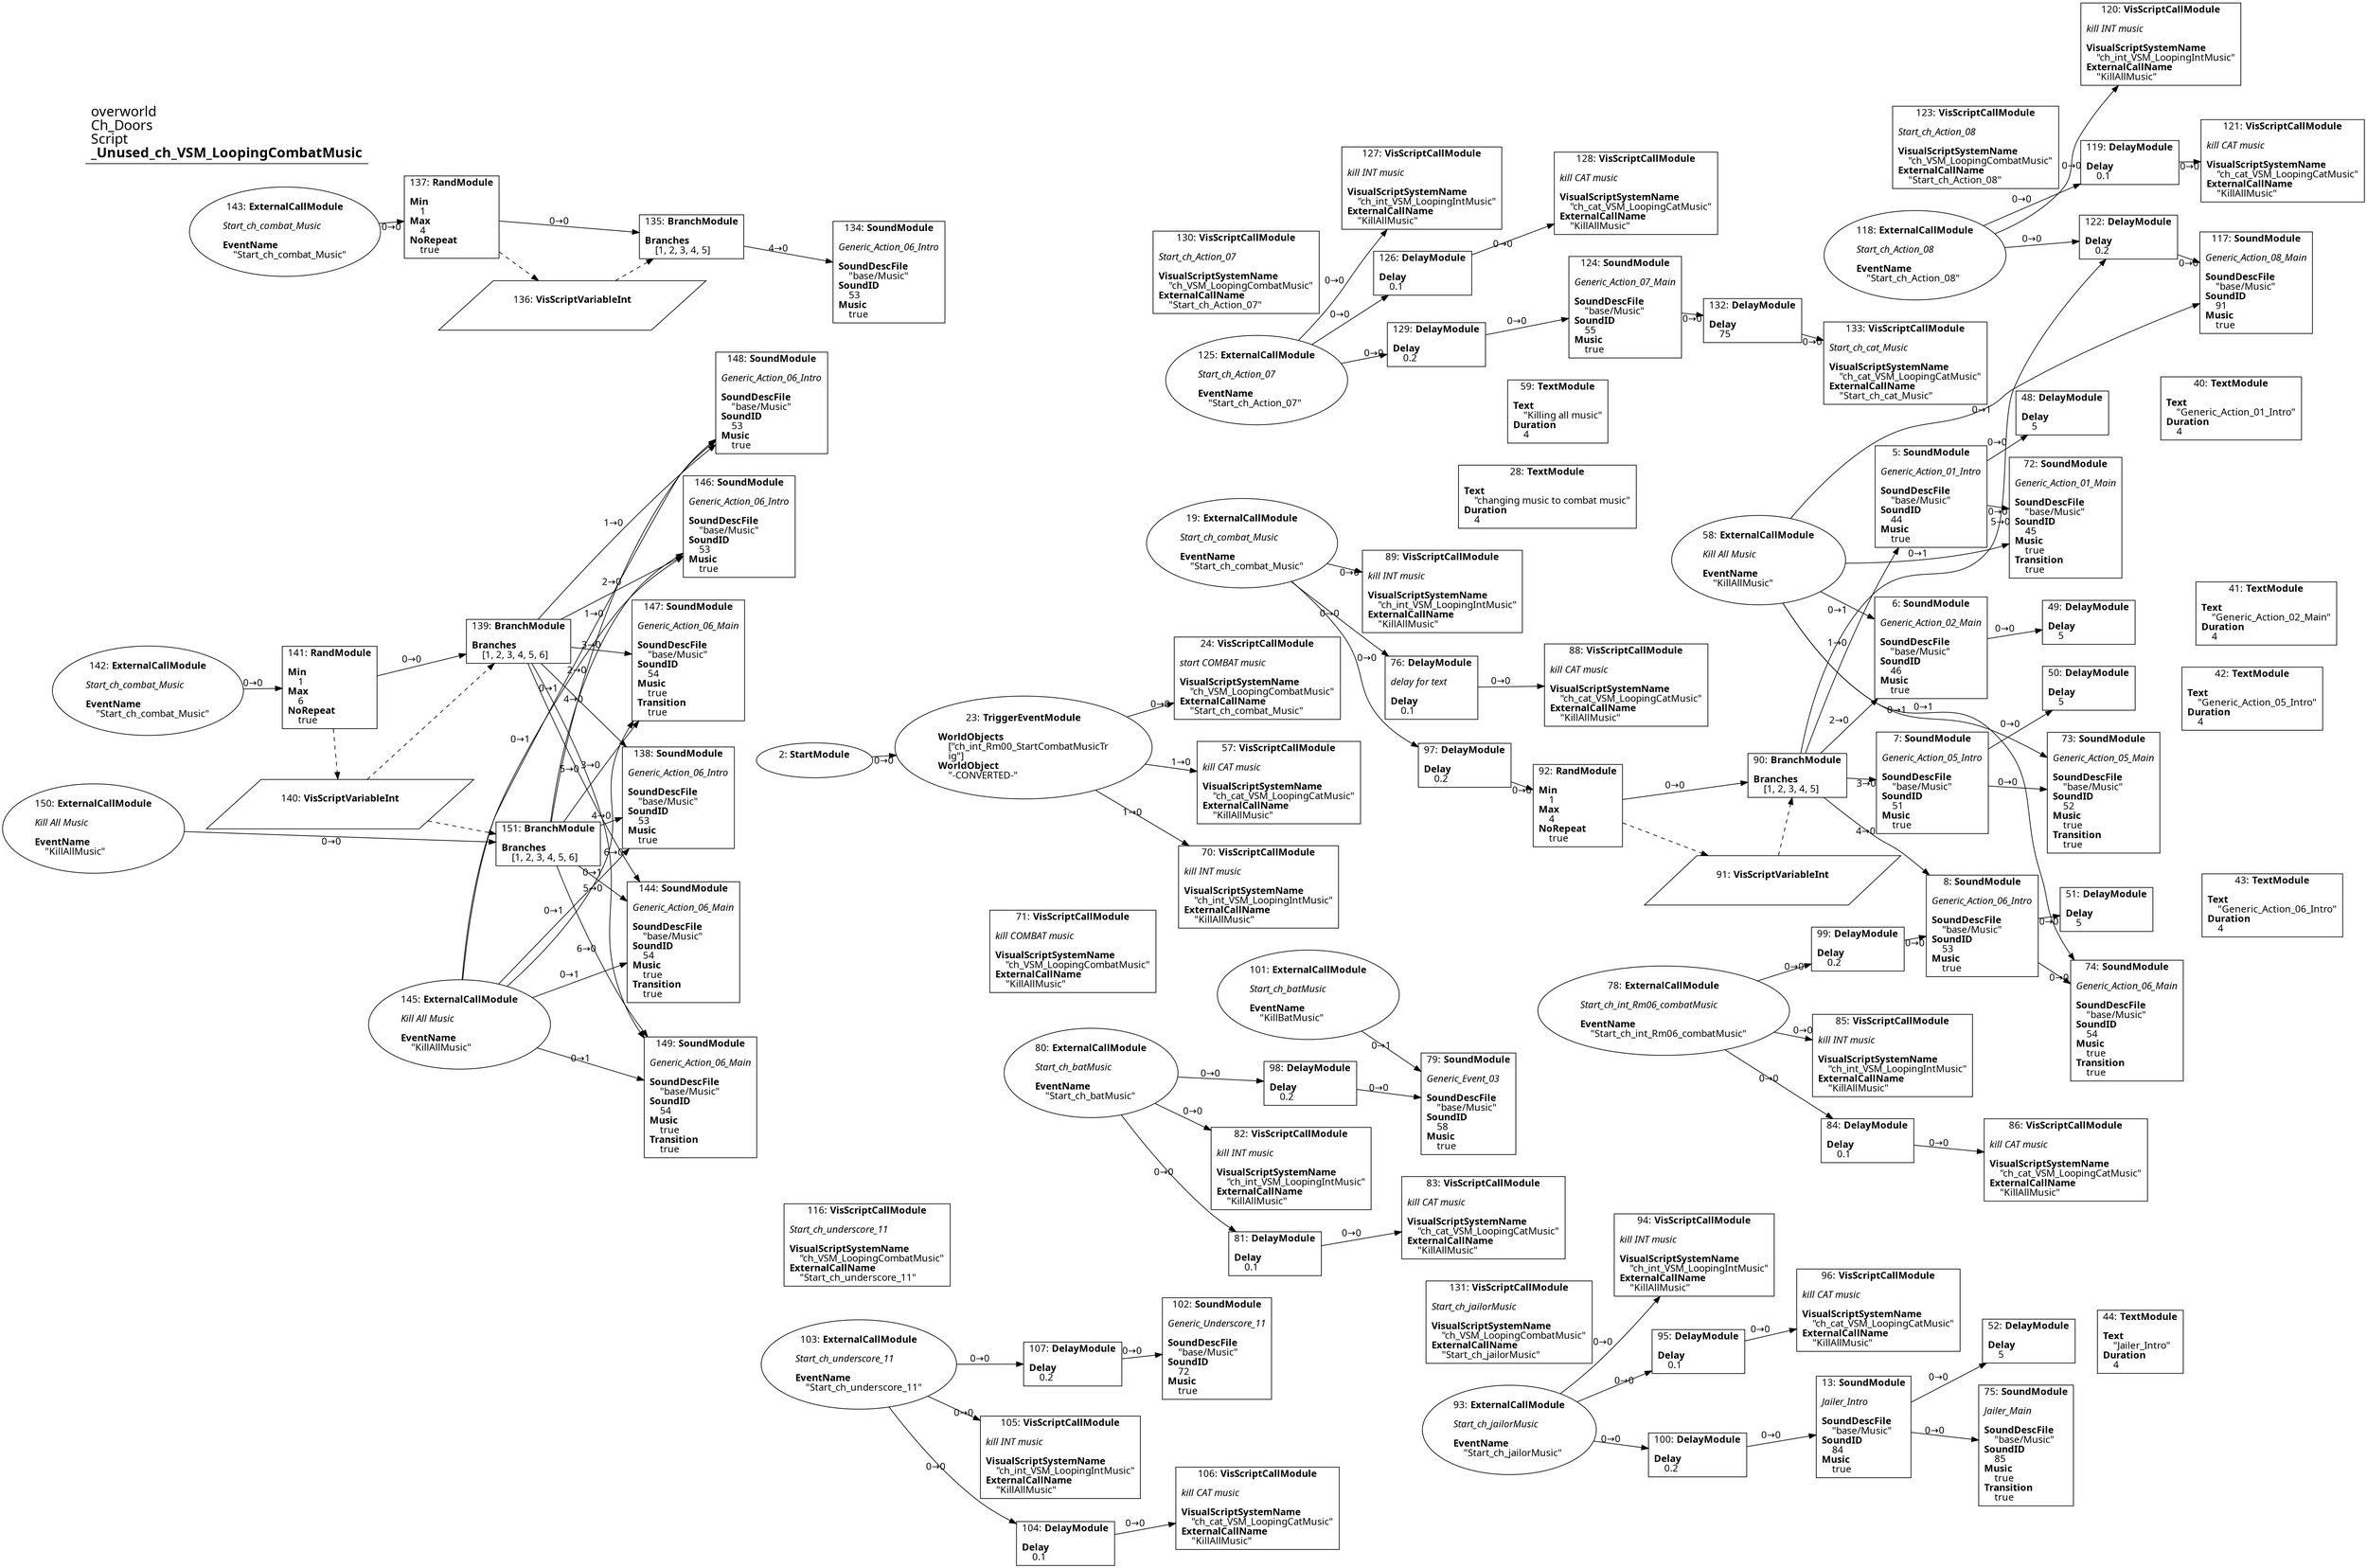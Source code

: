 digraph {
    layout = fdp;
    overlap = prism;
    sep = "+16";
    splines = spline;

    node [ shape = box ];

    graph [ fontname = "Segoe UI" ];
    node [ fontname = "Segoe UI" ];
    edge [ fontname = "Segoe UI" ];

    2 [ label = <2: <b>StartModule</b><br/><br/>> ];
    2 [ shape = oval ]
    2 [ pos = "-0.46400002,0.42100003!" ];
    2 -> 23 [ label = "0→0" ];

    5 [ label = <5: <b>SoundModule</b><br/><br/><i>Generic_Action_01_Intro<br align="left"/></i><br align="left"/><b>SoundDescFile</b><br align="left"/>    &quot;base/Music&quot;<br align="left"/><b>SoundID</b><br align="left"/>    44<br align="left"/><b>Music</b><br align="left"/>    true<br align="left"/>> ];
    5 [ pos = "1.023,1.184!" ];
    5 -> 48 [ label = "0→0" ];
    5 -> 72 [ label = "0→0" ];

    6 [ label = <6: <b>SoundModule</b><br/><br/><i>Generic_Action_02_Main<br align="left"/></i><br align="left"/><b>SoundDescFile</b><br align="left"/>    &quot;base/Music&quot;<br align="left"/><b>SoundID</b><br align="left"/>    46<br align="left"/><b>Music</b><br align="left"/>    true<br align="left"/>> ];
    6 [ pos = "1.021,0.90900004!" ];
    6 -> 49 [ label = "0→0" ];

    7 [ label = <7: <b>SoundModule</b><br/><br/><i>Generic_Action_05_Intro<br align="left"/></i><br align="left"/><b>SoundDescFile</b><br align="left"/>    &quot;base/Music&quot;<br align="left"/><b>SoundID</b><br align="left"/>    51<br align="left"/><b>Music</b><br align="left"/>    true<br align="left"/>> ];
    7 [ pos = "1.026,0.64000005!" ];
    7 -> 50 [ label = "0→0" ];
    7 -> 73 [ label = "0→0" ];

    8 [ label = <8: <b>SoundModule</b><br/><br/><i>Generic_Action_06_Intro<br align="left"/></i><br align="left"/><b>SoundDescFile</b><br align="left"/>    &quot;base/Music&quot;<br align="left"/><b>SoundID</b><br align="left"/>    53<br align="left"/><b>Music</b><br align="left"/>    true<br align="left"/>> ];
    8 [ pos = "1.014,0.42600003!" ];
    8 -> 51 [ label = "0→0" ];
    8 -> 74 [ label = "0→0" ];

    13 [ label = <13: <b>SoundModule</b><br/><br/><i>Jailer_Intro<br align="left"/></i><br align="left"/><b>SoundDescFile</b><br align="left"/>    &quot;base/Music&quot;<br align="left"/><b>SoundID</b><br align="left"/>    84<br align="left"/><b>Music</b><br align="left"/>    true<br align="left"/>> ];
    13 [ pos = "0.683,-0.51000005!" ];
    13 -> 52 [ label = "0→0" ];
    13 -> 75 [ label = "0→0" ];

    19 [ label = <19: <b>ExternalCallModule</b><br/><br/><i>Start_ch_combat_Music<br align="left"/></i><br align="left"/><b>EventName</b><br align="left"/>    &quot;Start_ch_combat_Music&quot;<br align="left"/>> ];
    19 [ shape = oval ]
    19 [ pos = "-0.123,0.71500003!" ];
    19 -> 97 [ label = "0→0" ];
    19 -> 76 [ label = "0→0" ];
    19 -> 89 [ label = "0→0" ];

    23 [ label = <23: <b>TriggerEventModule</b><br/><br/><b>WorldObjects</b><br align="left"/>    [&quot;ch_int_Rm00_StartCombatMusicTr<br align="left"/>    ig&quot;]<br align="left"/><b>WorldObject</b><br align="left"/>    &quot;-CONVERTED-&quot;<br align="left"/>> ];
    23 [ shape = oval ]
    23 [ pos = "-0.30900002,0.42100003!" ];
    23 -> 24 [ label = "0→0" ];
    23 -> 57 [ label = "1→0" ];
    23 -> 70 [ label = "1→0" ];

    24 [ label = <24: <b>VisScriptCallModule</b><br/><br/><i>start COMBAT music<br align="left"/></i><br align="left"/><b>VisualScriptSystemName</b><br align="left"/>    &quot;ch_VSM_LoopingCombatMusic&quot;<br align="left"/><b>ExternalCallName</b><br align="left"/>    &quot;Start_ch_combat_Music&quot;<br align="left"/>> ];
    24 [ pos = "-0.059000004,0.46!" ];

    28 [ label = <28: <b>TextModule</b><br/><br/><b>Text</b><br align="left"/>    &quot;changing music to combat music&quot;<br align="left"/><b>Duration</b><br align="left"/>    4<br align="left"/>> ];
    28 [ pos = "0.351,0.94600004!" ];

    40 [ label = <40: <b>TextModule</b><br/><br/><b>Text</b><br align="left"/>    &quot;Generic_Action_01_Intro&quot;<br align="left"/><b>Duration</b><br align="left"/>    4<br align="left"/>> ];
    40 [ pos = "1.4610001,1.297!" ];

    41 [ label = <41: <b>TextModule</b><br/><br/><b>Text</b><br align="left"/>    &quot;Generic_Action_02_Main&quot;<br align="left"/><b>Duration</b><br align="left"/>    4<br align="left"/>> ];
    41 [ pos = "1.4660001,1.013!" ];

    42 [ label = <42: <b>TextModule</b><br/><br/><b>Text</b><br align="left"/>    &quot;Generic_Action_05_Intro&quot;<br align="left"/><b>Duration</b><br align="left"/>    4<br align="left"/>> ];
    42 [ pos = "1.4770001,0.757!" ];

    43 [ label = <43: <b>TextModule</b><br/><br/><b>Text</b><br align="left"/>    &quot;Generic_Action_06_Intro&quot;<br align="left"/><b>Duration</b><br align="left"/>    4<br align="left"/>> ];
    43 [ pos = "1.4820001,0.46500003!" ];

    44 [ label = <44: <b>TextModule</b><br/><br/><b>Text</b><br align="left"/>    &quot;Jailer_Intro&quot;<br align="left"/><b>Duration</b><br align="left"/>    4<br align="left"/>> ];
    44 [ pos = "1.1420001,-0.45000002!" ];

    48 [ label = <48: <b>DelayModule</b><br/><br/><b>Delay</b><br align="left"/>    5<br align="left"/>> ];
    48 [ pos = "1.274,1.297!" ];

    49 [ label = <49: <b>DelayModule</b><br/><br/><b>Delay</b><br align="left"/>    5<br align="left"/>> ];
    49 [ pos = "1.276,1.013!" ];

    50 [ label = <50: <b>DelayModule</b><br/><br/><b>Delay</b><br align="left"/>    5<br align="left"/>> ];
    50 [ pos = "1.2750001,0.757!" ];

    51 [ label = <51: <b>DelayModule</b><br/><br/><b>Delay</b><br align="left"/>    5<br align="left"/>> ];
    51 [ pos = "1.2700001,0.46500003!" ];

    52 [ label = <52: <b>DelayModule</b><br/><br/><b>Delay</b><br align="left"/>    5<br align="left"/>> ];
    52 [ pos = "0.93200004,-0.45000002!" ];

    57 [ label = <57: <b>VisScriptCallModule</b><br/><br/><i>kill CAT music<br align="left"/></i><br align="left"/><b>VisualScriptSystemName</b><br align="left"/>    &quot;ch_cat_VSM_LoopingCatMusic&quot;<br align="left"/><b>ExternalCallName</b><br align="left"/>    &quot;KillAllMusic&quot;<br align="left"/>> ];
    57 [ pos = "-0.055000003,0.36200002!" ];

    58 [ label = <58: <b>ExternalCallModule</b><br/><br/><i>Kill All Music<br align="left"/></i><br align="left"/><b>EventName</b><br align="left"/>    &quot;KillAllMusic&quot;<br align="left"/>> ];
    58 [ shape = oval ]
    58 [ pos = "0.596,0.88600004!" ];
    58 -> 72 [ label = "0→1" ];
    58 -> 73 [ label = "0→1" ];
    58 -> 6 [ label = "0→1" ];
    58 -> 74 [ label = "0→1" ];
    58 -> 117 [ label = "0→1" ];

    59 [ label = <59: <b>TextModule</b><br/><br/><b>Text</b><br align="left"/>    &quot;Killing all music&quot;<br align="left"/><b>Duration</b><br align="left"/>    4<br align="left"/>> ];
    59 [ pos = "0.36100003,1.0120001!" ];

    70 [ label = <70: <b>VisScriptCallModule</b><br/><br/><i>kill INT music<br align="left"/></i><br align="left"/><b>VisualScriptSystemName</b><br align="left"/>    &quot;ch_int_VSM_LoopingIntMusic&quot;<br align="left"/><b>ExternalCallName</b><br align="left"/>    &quot;KillAllMusic&quot;<br align="left"/>> ];
    70 [ pos = "-0.057000004,0.279!" ];

    71 [ label = <71: <b>VisScriptCallModule</b><br/><br/><i>kill COMBAT music<br align="left"/></i><br align="left"/><b>VisualScriptSystemName</b><br align="left"/>    &quot;ch_VSM_LoopingCombatMusic&quot;<br align="left"/><b>ExternalCallName</b><br align="left"/>    &quot;KillAllMusic&quot;<br align="left"/>> ];
    71 [ pos = "-0.21400002,0.17600001!" ];

    72 [ label = <72: <b>SoundModule</b><br/><br/><i>Generic_Action_01_Main<br align="left"/></i><br align="left"/><b>SoundDescFile</b><br align="left"/>    &quot;base/Music&quot;<br align="left"/><b>SoundID</b><br align="left"/>    45<br align="left"/><b>Music</b><br align="left"/>    true<br align="left"/><b>Transition</b><br align="left"/>    true<br align="left"/>> ];
    72 [ pos = "1.266,1.1520001!" ];

    73 [ label = <73: <b>SoundModule</b><br/><br/><i>Generic_Action_05_Main<br align="left"/></i><br align="left"/><b>SoundDescFile</b><br align="left"/>    &quot;base/Music&quot;<br align="left"/><b>SoundID</b><br align="left"/>    52<br align="left"/><b>Music</b><br align="left"/>    true<br align="left"/><b>Transition</b><br align="left"/>    true<br align="left"/>> ];
    73 [ pos = "1.274,0.61200005!" ];

    74 [ label = <74: <b>SoundModule</b><br/><br/><i>Generic_Action_06_Main<br align="left"/></i><br align="left"/><b>SoundDescFile</b><br align="left"/>    &quot;base/Music&quot;<br align="left"/><b>SoundID</b><br align="left"/>    54<br align="left"/><b>Music</b><br align="left"/>    true<br align="left"/><b>Transition</b><br align="left"/>    true<br align="left"/>> ];
    74 [ pos = "1.273,0.319!" ];

    75 [ label = <75: <b>SoundModule</b><br/><br/><i>Jailer_Main<br align="left"/></i><br align="left"/><b>SoundDescFile</b><br align="left"/>    &quot;base/Music&quot;<br align="left"/><b>SoundID</b><br align="left"/>    85<br align="left"/><b>Music</b><br align="left"/>    true<br align="left"/><b>Transition</b><br align="left"/>    true<br align="left"/>> ];
    75 [ pos = "0.929,-0.60800004!" ];

    76 [ label = <76: <b>DelayModule</b><br/><br/><i>delay for text<br align="left"/></i><br align="left"/><b>Delay</b><br align="left"/>    0.1<br align="left"/>> ];
    76 [ pos = "0.22200002,0.71300006!" ];
    76 -> 88 [ label = "0→0" ];

    78 [ label = <78: <b>ExternalCallModule</b><br/><br/><i>Start_ch_int_Rm06_combatMusic<br align="left"/></i><br align="left"/><b>EventName</b><br align="left"/>    &quot;Start_ch_int_Rm06_combatMusic&quot;<br align="left"/>> ];
    78 [ shape = oval ]
    78 [ pos = "0.43100002,0.19000001!" ];
    78 -> 85 [ label = "0→0" ];
    78 -> 84 [ label = "0→0" ];
    78 -> 99 [ label = "0→0" ];

    79 [ label = <79: <b>SoundModule</b><br/><br/><i>Generic_Event_03<br align="left"/></i><br align="left"/><b>SoundDescFile</b><br align="left"/>    &quot;base/Music&quot;<br align="left"/><b>SoundID</b><br align="left"/>    58<br align="left"/><b>Music</b><br align="left"/>    true<br align="left"/>> ];
    79 [ pos = "0.24300002,0.055000003!" ];

    80 [ label = <80: <b>ExternalCallModule</b><br/><br/><i>Start_ch_batMusic<br align="left"/></i><br align="left"/><b>EventName</b><br align="left"/>    &quot;Start_ch_batMusic&quot;<br align="left"/>> ];
    80 [ shape = oval ]
    80 [ pos = "-0.201,0.055000003!" ];
    80 -> 81 [ label = "0→0" ];
    80 -> 82 [ label = "0→0" ];
    80 -> 98 [ label = "0→0" ];

    81 [ label = <81: <b>DelayModule</b><br/><br/><b>Delay</b><br align="left"/>    0.1<br align="left"/>> ];
    81 [ pos = "0.036000002,-0.171!" ];
    81 -> 83 [ label = "0→0" ];

    82 [ label = <82: <b>VisScriptCallModule</b><br/><br/><i>kill INT music<br align="left"/></i><br align="left"/><b>VisualScriptSystemName</b><br align="left"/>    &quot;ch_int_VSM_LoopingIntMusic&quot;<br align="left"/><b>ExternalCallName</b><br align="left"/>    &quot;KillAllMusic&quot;<br align="left"/>> ];
    82 [ pos = "0.054,-0.11100001!" ];

    83 [ label = <83: <b>VisScriptCallModule</b><br/><br/><i>kill CAT music<br align="left"/></i><br align="left"/><b>VisualScriptSystemName</b><br align="left"/>    &quot;ch_cat_VSM_LoopingCatMusic&quot;<br align="left"/><b>ExternalCallName</b><br align="left"/>    &quot;KillAllMusic&quot;<br align="left"/>> ];
    83 [ pos = "0.23300001,-0.171!" ];

    84 [ label = <84: <b>DelayModule</b><br/><br/><b>Delay</b><br align="left"/>    0.1<br align="left"/>> ];
    84 [ pos = "0.67800003,0.094000004!" ];
    84 -> 86 [ label = "0→0" ];

    85 [ label = <85: <b>VisScriptCallModule</b><br/><br/><i>kill INT music<br align="left"/></i><br align="left"/><b>VisualScriptSystemName</b><br align="left"/>    &quot;ch_int_VSM_LoopingIntMusic&quot;<br align="left"/><b>ExternalCallName</b><br align="left"/>    &quot;KillAllMusic&quot;<br align="left"/>> ];
    85 [ pos = "0.70000005,0.16600001!" ];

    86 [ label = <86: <b>VisScriptCallModule</b><br/><br/><i>kill CAT music<br align="left"/></i><br align="left"/><b>VisualScriptSystemName</b><br align="left"/>    &quot;ch_cat_VSM_LoopingCatMusic&quot;<br align="left"/><b>ExternalCallName</b><br align="left"/>    &quot;KillAllMusic&quot;<br align="left"/>> ];
    86 [ pos = "0.87500006,0.094000004!" ];

    88 [ label = <88: <b>VisScriptCallModule</b><br/><br/><i>kill CAT music<br align="left"/></i><br align="left"/><b>VisualScriptSystemName</b><br align="left"/>    &quot;ch_cat_VSM_LoopingCatMusic&quot;<br align="left"/><b>ExternalCallName</b><br align="left"/>    &quot;KillAllMusic&quot;<br align="left"/>> ];
    88 [ pos = "0.41900003,0.71300006!" ];

    89 [ label = <89: <b>VisScriptCallModule</b><br/><br/><i>kill INT music<br align="left"/></i><br align="left"/><b>VisualScriptSystemName</b><br align="left"/>    &quot;ch_int_VSM_LoopingIntMusic&quot;<br align="left"/><b>ExternalCallName</b><br align="left"/>    &quot;KillAllMusic&quot;<br align="left"/>> ];
    89 [ pos = "0.223,0.79600006!" ];

    90 [ label = <90: <b>BranchModule</b><br/><br/><b>Branches</b><br align="left"/>    [1, 2, 3, 4, 5]<br align="left"/>> ];
    90 [ pos = "0.70000005,0.56600004!" ];
    90 -> 5 [ label = "1→0" ];
    90 -> 6 [ label = "2→0" ];
    90 -> 7 [ label = "3→0" ];
    90 -> 8 [ label = "4→0" ];
    90 -> 122 [ label = "5→0" ];
    91 -> 90 [ style = dashed ];

    91 [ label = <91: <b>VisScriptVariableInt</b><br/><br/>> ];
    91 [ shape = parallelogram ]
    91 [ pos = "0.58400005,0.45000002!" ];

    92 [ label = <92: <b>RandModule</b><br/><br/><b>Min</b><br align="left"/>    1<br align="left"/><b>Max</b><br align="left"/>    4<br align="left"/><b>NoRepeat</b><br align="left"/>    true<br align="left"/>> ];
    92 [ pos = "0.39400002,0.56600004!" ];
    92 -> 90 [ label = "0→0" ];
    92 -> 91 [ style = dashed ];

    93 [ label = <93: <b>ExternalCallModule</b><br/><br/><i>Start_ch_jailorMusic<br align="left"/></i><br align="left"/><b>EventName</b><br align="left"/>    &quot;Start_ch_jailorMusic&quot;<br align="left"/>> ];
    93 [ shape = oval ]
    93 [ pos = "0.259,-0.35900003!" ];
    93 -> 94 [ label = "0→0" ];
    93 -> 95 [ label = "0→0" ];
    93 -> 100 [ label = "0→0" ];

    94 [ label = <94: <b>VisScriptCallModule</b><br/><br/><i>kill INT music<br align="left"/></i><br align="left"/><b>VisualScriptSystemName</b><br align="left"/>    &quot;ch_int_VSM_LoopingIntMusic&quot;<br align="left"/><b>ExternalCallName</b><br align="left"/>    &quot;KillAllMusic&quot;<br align="left"/>> ];
    94 [ pos = "0.49500003,-0.294!" ];

    95 [ label = <95: <b>DelayModule</b><br/><br/><b>Delay</b><br align="left"/>    0.1<br align="left"/>> ];
    95 [ pos = "0.49400002,-0.35900003!" ];
    95 -> 96 [ label = "0→0" ];

    96 [ label = <96: <b>VisScriptCallModule</b><br/><br/><i>kill CAT music<br align="left"/></i><br align="left"/><b>VisualScriptSystemName</b><br align="left"/>    &quot;ch_cat_VSM_LoopingCatMusic&quot;<br align="left"/><b>ExternalCallName</b><br align="left"/>    &quot;KillAllMusic&quot;<br align="left"/>> ];
    96 [ pos = "0.69100004,-0.35900003!" ];

    97 [ label = <97: <b>DelayModule</b><br/><br/><b>Delay</b><br align="left"/>    0.2<br align="left"/>> ];
    97 [ pos = "0.22100002,0.56600004!" ];
    97 -> 92 [ label = "0→0" ];

    98 [ label = <98: <b>DelayModule</b><br/><br/><b>Delay</b><br align="left"/>    0.2<br align="left"/>> ];
    98 [ pos = "0.038000003,0.055000003!" ];
    98 -> 79 [ label = "0→0" ];

    99 [ label = <99: <b>DelayModule</b><br/><br/><b>Delay</b><br align="left"/>    0.2<br align="left"/>> ];
    99 [ pos = "0.69500005,0.32000002!" ];
    99 -> 8 [ label = "0→0" ];

    100 [ label = <100: <b>DelayModule</b><br/><br/><b>Delay</b><br align="left"/>    0.2<br align="left"/>> ];
    100 [ pos = "0.49100003,-0.51000005!" ];
    100 -> 13 [ label = "0→0" ];

    101 [ label = <101: <b>ExternalCallModule</b><br/><br/><i>Start_ch_batMusic<br align="left"/></i><br align="left"/><b>EventName</b><br align="left"/>    &quot;KillBatMusic&quot;<br align="left"/>> ];
    101 [ shape = oval ]
    101 [ pos = "0.039,0.12100001!" ];
    101 -> 79 [ label = "0→1" ];

    102 [ label = <102: <b>SoundModule</b><br/><br/><i>Generic_Underscore_11<br align="left"/></i><br align="left"/><b>SoundDescFile</b><br align="left"/>    &quot;base/Music&quot;<br align="left"/><b>SoundID</b><br align="left"/>    72<br align="left"/><b>Music</b><br align="left"/>    true<br align="left"/>> ];
    102 [ pos = "-0.24700001,-0.35200003!" ];

    103 [ label = <103: <b>ExternalCallModule</b><br/><br/><i>Start_ch_underscore_11<br align="left"/></i><br align="left"/><b>EventName</b><br align="left"/>    &quot;Start_ch_underscore_11&quot;<br align="left"/>> ];
    103 [ shape = oval ]
    103 [ pos = "-0.707,-0.35200003!" ];
    103 -> 107 [ label = "0→0" ];
    103 -> 105 [ label = "0→0" ];
    103 -> 104 [ label = "0→0" ];

    104 [ label = <104: <b>DelayModule</b><br/><br/><b>Delay</b><br align="left"/>    0.1<br align="left"/>> ];
    104 [ pos = "-0.45400003,-0.578!" ];
    104 -> 106 [ label = "0→0" ];

    105 [ label = <105: <b>VisScriptCallModule</b><br/><br/><i>kill INT music<br align="left"/></i><br align="left"/><b>VisualScriptSystemName</b><br align="left"/>    &quot;ch_int_VSM_LoopingIntMusic&quot;<br align="left"/><b>ExternalCallName</b><br align="left"/>    &quot;KillAllMusic&quot;<br align="left"/>> ];
    105 [ pos = "-0.45200002,-0.50200003!" ];

    106 [ label = <106: <b>VisScriptCallModule</b><br/><br/><i>kill CAT music<br align="left"/></i><br align="left"/><b>VisualScriptSystemName</b><br align="left"/>    &quot;ch_cat_VSM_LoopingCatMusic&quot;<br align="left"/><b>ExternalCallName</b><br align="left"/>    &quot;KillAllMusic&quot;<br align="left"/>> ];
    106 [ pos = "-0.24800001,-0.578!" ];

    107 [ label = <107: <b>DelayModule</b><br/><br/><b>Delay</b><br align="left"/>    0.2<br align="left"/>> ];
    107 [ pos = "-0.45200002,-0.35200003!" ];
    107 -> 102 [ label = "0→0" ];

    116 [ label = <116: <b>VisScriptCallModule</b><br/><br/><i>Start_ch_underscore_11<br align="left"/></i><br align="left"/><b>VisualScriptSystemName</b><br align="left"/>    &quot;ch_VSM_LoopingCombatMusic&quot;<br align="left"/><b>ExternalCallName</b><br align="left"/>    &quot;Start_ch_underscore_11&quot;<br align="left"/>> ];
    116 [ pos = "-0.70500004,-0.252!" ];

    117 [ label = <117: <b>SoundModule</b><br/><br/><i>Generic_Action_08_Main<br align="left"/></i><br align="left"/><b>SoundDescFile</b><br align="left"/>    &quot;base/Music&quot;<br align="left"/><b>SoundID</b><br align="left"/>    91<br align="left"/><b>Music</b><br align="left"/>    true<br align="left"/>> ];
    117 [ pos = "1.475,1.4580001!" ];

    118 [ label = <118: <b>ExternalCallModule</b><br/><br/><i>Start_ch_Action_08<br align="left"/></i><br align="left"/><b>EventName</b><br align="left"/>    &quot;Start_ch_Action_08&quot;<br align="left"/>> ];
    118 [ shape = oval ]
    118 [ pos = "0.943,1.46!" ];
    118 -> 122 [ label = "0→0" ];
    118 -> 120 [ label = "0→0" ];
    118 -> 119 [ label = "0→0" ];

    119 [ label = <119: <b>DelayModule</b><br/><br/><b>Delay</b><br align="left"/>    0.1<br align="left"/>> ];
    119 [ pos = "1.2720001,1.5990001!" ];
    119 -> 121 [ label = "0→0" ];

    120 [ label = <120: <b>VisScriptCallModule</b><br/><br/><i>kill INT music<br align="left"/></i><br align="left"/><b>VisualScriptSystemName</b><br align="left"/>    &quot;ch_int_VSM_LoopingIntMusic&quot;<br align="left"/><b>ExternalCallName</b><br align="left"/>    &quot;KillAllMusic&quot;<br align="left"/>> ];
    120 [ pos = "1.274,1.6750001!" ];

    121 [ label = <121: <b>VisScriptCallModule</b><br/><br/><i>kill CAT music<br align="left"/></i><br align="left"/><b>VisualScriptSystemName</b><br align="left"/>    &quot;ch_cat_VSM_LoopingCatMusic&quot;<br align="left"/><b>ExternalCallName</b><br align="left"/>    &quot;KillAllMusic&quot;<br align="left"/>> ];
    121 [ pos = "1.478,1.5990001!" ];

    122 [ label = <122: <b>DelayModule</b><br/><br/><b>Delay</b><br align="left"/>    0.2<br align="left"/>> ];
    122 [ pos = "1.2700001,1.4580001!" ];
    122 -> 117 [ label = "0→0" ];

    123 [ label = <123: <b>VisScriptCallModule</b><br/><br/><i>Start_ch_Action_08<br align="left"/></i><br align="left"/><b>VisualScriptSystemName</b><br align="left"/>    &quot;ch_VSM_LoopingCombatMusic&quot;<br align="left"/><b>ExternalCallName</b><br align="left"/>    &quot;Start_ch_Action_08&quot;<br align="left"/>> ];
    123 [ pos = "1.0170001,1.5580001!" ];

    124 [ label = <124: <b>SoundModule</b><br/><br/><i>Generic_Action_07_Main<br align="left"/></i><br align="left"/><b>SoundDescFile</b><br align="left"/>    &quot;base/Music&quot;<br align="left"/><b>SoundID</b><br align="left"/>    55<br align="left"/><b>Music</b><br align="left"/>    true<br align="left"/>> ];
    124 [ pos = "0.517,1.3340001!" ];
    124 -> 132 [ label = "0→0" ];

    125 [ label = <125: <b>ExternalCallModule</b><br/><br/><i>Start_ch_Action_07<br align="left"/></i><br align="left"/><b>EventName</b><br align="left"/>    &quot;Start_ch_Action_07&quot;<br align="left"/>> ];
    125 [ shape = oval ]
    125 [ pos = "0.056,1.3340001!" ];
    125 -> 129 [ label = "0→0" ];
    125 -> 126 [ label = "0→0" ];
    125 -> 127 [ label = "0→0" ];

    126 [ label = <126: <b>DelayModule</b><br/><br/><b>Delay</b><br align="left"/>    0.1<br align="left"/>> ];
    126 [ pos = "0.314,1.475!" ];
    126 -> 128 [ label = "0→0" ];

    127 [ label = <127: <b>VisScriptCallModule</b><br/><br/><i>kill INT music<br align="left"/></i><br align="left"/><b>VisualScriptSystemName</b><br align="left"/>    &quot;ch_int_VSM_LoopingIntMusic&quot;<br align="left"/><b>ExternalCallName</b><br align="left"/>    &quot;KillAllMusic&quot;<br align="left"/>> ];
    127 [ pos = "0.316,1.5510001!" ];

    128 [ label = <128: <b>VisScriptCallModule</b><br/><br/><i>kill CAT music<br align="left"/></i><br align="left"/><b>VisualScriptSystemName</b><br align="left"/>    &quot;ch_cat_VSM_LoopingCatMusic&quot;<br align="left"/><b>ExternalCallName</b><br align="left"/>    &quot;KillAllMusic&quot;<br align="left"/>> ];
    128 [ pos = "0.52000004,1.475!" ];

    129 [ label = <129: <b>DelayModule</b><br/><br/><b>Delay</b><br align="left"/>    0.2<br align="left"/>> ];
    129 [ pos = "0.312,1.3340001!" ];
    129 -> 124 [ label = "0→0" ];

    130 [ label = <130: <b>VisScriptCallModule</b><br/><br/><i>Start_ch_Action_07<br align="left"/></i><br align="left"/><b>VisualScriptSystemName</b><br align="left"/>    &quot;ch_VSM_LoopingCombatMusic&quot;<br align="left"/><b>ExternalCallName</b><br align="left"/>    &quot;Start_ch_Action_07&quot;<br align="left"/>> ];
    130 [ pos = "0.058000002,1.445!" ];

    131 [ label = <131: <b>VisScriptCallModule</b><br/><br/><i>Start_ch_jailorMusic<br align="left"/></i><br align="left"/><b>VisualScriptSystemName</b><br align="left"/>    &quot;ch_VSM_LoopingCombatMusic&quot;<br align="left"/><b>ExternalCallName</b><br align="left"/>    &quot;Start_ch_jailorMusic&quot;<br align="left"/>> ];
    131 [ pos = "0.259,-0.28!" ];

    132 [ label = <132: <b>DelayModule</b><br/><br/><b>Delay</b><br align="left"/>    75<br align="left"/>> ];
    132 [ pos = "0.71900004,1.3340001!" ];
    132 -> 133 [ label = "0→0" ];

    133 [ label = <133: <b>VisScriptCallModule</b><br/><br/><i>Start_ch_cat_Music<br align="left"/></i><br align="left"/><b>VisualScriptSystemName</b><br align="left"/>    &quot;ch_cat_VSM_LoopingCatMusic&quot;<br align="left"/><b>ExternalCallName</b><br align="left"/>    &quot;Start_ch_cat_Music&quot;<br align="left"/>> ];
    133 [ pos = "0.91800004,1.3340001!" ];

    134 [ label = <134: <b>SoundModule</b><br/><br/><i>Generic_Action_06_Intro<br align="left"/></i><br align="left"/><b>SoundDescFile</b><br align="left"/>    &quot;base/Music&quot;<br align="left"/><b>SoundID</b><br align="left"/>    53<br align="left"/><b>Music</b><br align="left"/>    true<br align="left"/>> ];
    134 [ pos = "-0.924,1.3100001!" ];

    135 [ label = <135: <b>BranchModule</b><br/><br/><b>Branches</b><br align="left"/>    [1, 2, 3, 4, 5]<br align="left"/>> ];
    135 [ pos = "-1.238,1.45!" ];
    135 -> 134 [ label = "4→0" ];
    136 -> 135 [ style = dashed ];

    136 [ label = <136: <b>VisScriptVariableInt</b><br/><br/>> ];
    136 [ shape = parallelogram ]
    136 [ pos = "-1.3540001,1.3340001!" ];

    137 [ label = <137: <b>RandModule</b><br/><br/><b>Min</b><br align="left"/>    1<br align="left"/><b>Max</b><br align="left"/>    4<br align="left"/><b>NoRepeat</b><br align="left"/>    true<br align="left"/>> ];
    137 [ pos = "-1.544,1.45!" ];
    137 -> 135 [ label = "0→0" ];
    137 -> 136 [ style = dashed ];

    138 [ label = <138: <b>SoundModule</b><br/><br/><i>Generic_Action_06_Intro<br align="left"/></i><br align="left"/><b>SoundDescFile</b><br align="left"/>    &quot;base/Music&quot;<br align="left"/><b>SoundID</b><br align="left"/>    53<br align="left"/><b>Music</b><br align="left"/>    true<br align="left"/>> ];
    138 [ pos = "-1.029,0.536!" ];

    139 [ label = <139: <b>BranchModule</b><br/><br/><b>Branches</b><br align="left"/>    [1, 2, 3, 4, 5, 6]<br align="left"/>> ];
    139 [ pos = "-1.422,0.79600006!" ];
    139 -> 138 [ label = "4→0" ];
    139 -> 144 [ label = "5→0" ];
    139 -> 147 [ label = "3→0" ];
    139 -> 146 [ label = "2→0" ];
    139 -> 148 [ label = "1→0" ];
    139 -> 149 [ label = "6→0" ];
    140 -> 139 [ style = dashed ];

    140 [ label = <140: <b>VisScriptVariableInt</b><br/><br/>> ];
    140 [ shape = parallelogram ]
    140 [ pos = "-1.613,0.57000005!" ];

    141 [ label = <141: <b>RandModule</b><br/><br/><b>Min</b><br align="left"/>    1<br align="left"/><b>Max</b><br align="left"/>    6<br align="left"/><b>NoRepeat</b><br align="left"/>    true<br align="left"/>> ];
    141 [ pos = "-1.7810001,0.79600006!" ];
    141 -> 139 [ label = "0→0" ];
    141 -> 140 [ style = dashed ];

    142 [ label = <142: <b>ExternalCallModule</b><br/><br/><i>Start_ch_combat_Music<br align="left"/></i><br align="left"/><b>EventName</b><br align="left"/>    &quot;Start_ch_combat_Music&quot;<br align="left"/>> ];
    142 [ shape = oval ]
    142 [ pos = "-1.996,0.79600006!" ];
    142 -> 141 [ label = "0→0" ];

    143 [ label = <143: <b>ExternalCallModule</b><br/><br/><i>Start_ch_combat_Music<br align="left"/></i><br align="left"/><b>EventName</b><br align="left"/>    &quot;Start_ch_combat_Music&quot;<br align="left"/>> ];
    143 [ shape = oval ]
    143 [ pos = "-1.891,1.4430001!" ];
    143 -> 137 [ label = "0→0" ];

    144 [ label = <144: <b>SoundModule</b><br/><br/><i>Generic_Action_06_Main<br align="left"/></i><br align="left"/><b>SoundDescFile</b><br align="left"/>    &quot;base/Music&quot;<br align="left"/><b>SoundID</b><br align="left"/>    54<br align="left"/><b>Music</b><br align="left"/>    true<br align="left"/><b>Transition</b><br align="left"/>    true<br align="left"/>> ];
    144 [ pos = "-1.029,0.365!" ];

    145 [ label = <145: <b>ExternalCallModule</b><br/><br/><i>Kill All Music<br align="left"/></i><br align="left"/><b>EventName</b><br align="left"/>    &quot;KillAllMusic&quot;<br align="left"/>> ];
    145 [ shape = oval ]
    145 [ pos = "-1.493,0.186!" ];
    145 -> 138 [ label = "0→1" ];
    145 -> 144 [ label = "0→1" ];
    145 -> 147 [ label = "0→1" ];
    145 -> 146 [ label = "0→1" ];
    145 -> 148 [ label = "0→1" ];
    145 -> 149 [ label = "0→1" ];

    146 [ label = <146: <b>SoundModule</b><br/><br/><i>Generic_Action_06_Intro<br align="left"/></i><br align="left"/><b>SoundDescFile</b><br align="left"/>    &quot;base/Music&quot;<br align="left"/><b>SoundID</b><br align="left"/>    53<br align="left"/><b>Music</b><br align="left"/>    true<br align="left"/>> ];
    146 [ pos = "-1.029,0.869!" ];

    147 [ label = <147: <b>SoundModule</b><br/><br/><i>Generic_Action_06_Main<br align="left"/></i><br align="left"/><b>SoundDescFile</b><br align="left"/>    &quot;base/Music&quot;<br align="left"/><b>SoundID</b><br align="left"/>    54<br align="left"/><b>Music</b><br align="left"/>    true<br align="left"/><b>Transition</b><br align="left"/>    true<br align="left"/>> ];
    147 [ pos = "-1.029,0.698!" ];

    148 [ label = <148: <b>SoundModule</b><br/><br/><i>Generic_Action_06_Intro<br align="left"/></i><br align="left"/><b>SoundDescFile</b><br align="left"/>    &quot;base/Music&quot;<br align="left"/><b>SoundID</b><br align="left"/>    53<br align="left"/><b>Music</b><br align="left"/>    true<br align="left"/>> ];
    148 [ pos = "-1.028,1.0090001!" ];

    149 [ label = <149: <b>SoundModule</b><br/><br/><i>Generic_Action_06_Main<br align="left"/></i><br align="left"/><b>SoundDescFile</b><br align="left"/>    &quot;base/Music&quot;<br align="left"/><b>SoundID</b><br align="left"/>    54<br align="left"/><b>Music</b><br align="left"/>    true<br align="left"/><b>Transition</b><br align="left"/>    true<br align="left"/>> ];
    149 [ pos = "-1.029,0.208!" ];

    150 [ label = <150: <b>ExternalCallModule</b><br/><br/><i>Kill All Music<br align="left"/></i><br align="left"/><b>EventName</b><br align="left"/>    &quot;KillAllMusic&quot;<br align="left"/>> ];
    150 [ shape = oval ]
    150 [ pos = "-2.0140002,0.537!" ];
    150 -> 151 [ label = "0→0" ];

    151 [ label = <151: <b>BranchModule</b><br/><br/><b>Branches</b><br align="left"/>    [1, 2, 3, 4, 5, 6]<br align="left"/>> ];
    151 [ pos = "-1.4210001,0.53800005!" ];
    151 -> 138 [ label = "4→0" ];
    151 -> 144 [ label = "5→0" ];
    151 -> 147 [ label = "3→0" ];
    151 -> 146 [ label = "2→0" ];
    151 -> 148 [ label = "1→0" ];
    151 -> 149 [ label = "6→0" ];
    140 -> 151 [ style = dashed ];

    title [ pos = "-2.015,1.6760001!" ];
    title [ shape = underline ];
    title [ label = <<font point-size="20">overworld<br align="left"/>Ch_Doors<br align="left"/>Script<br align="left"/><b>_Unused_ch_VSM_LoopingCombatMusic</b><br align="left"/></font>> ];
}
